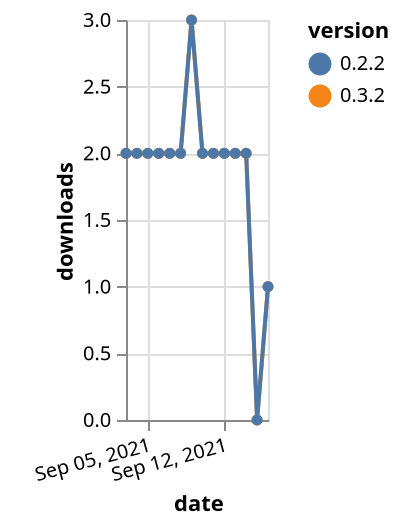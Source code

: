 {"$schema": "https://vega.github.io/schema/vega-lite/v5.json", "description": "A simple bar chart with embedded data.", "data": {"values": [{"date": "2021-09-03", "total": 2516, "delta": 2, "version": "0.3.2"}, {"date": "2021-09-04", "total": 2518, "delta": 2, "version": "0.3.2"}, {"date": "2021-09-05", "total": 2520, "delta": 2, "version": "0.3.2"}, {"date": "2021-09-06", "total": 2522, "delta": 2, "version": "0.3.2"}, {"date": "2021-09-07", "total": 2524, "delta": 2, "version": "0.3.2"}, {"date": "2021-09-08", "total": 2526, "delta": 2, "version": "0.3.2"}, {"date": "2021-09-09", "total": 2529, "delta": 3, "version": "0.3.2"}, {"date": "2021-09-10", "total": 2531, "delta": 2, "version": "0.3.2"}, {"date": "2021-09-11", "total": 2533, "delta": 2, "version": "0.3.2"}, {"date": "2021-09-12", "total": 2535, "delta": 2, "version": "0.3.2"}, {"date": "2021-09-13", "total": 2537, "delta": 2, "version": "0.3.2"}, {"date": "2021-09-14", "total": 2539, "delta": 2, "version": "0.3.2"}, {"date": "2021-09-15", "total": 2539, "delta": 0, "version": "0.3.2"}, {"date": "2021-09-16", "total": 2540, "delta": 1, "version": "0.3.2"}, {"date": "2021-09-03", "total": 2667, "delta": 2, "version": "0.2.2"}, {"date": "2021-09-04", "total": 2669, "delta": 2, "version": "0.2.2"}, {"date": "2021-09-05", "total": 2671, "delta": 2, "version": "0.2.2"}, {"date": "2021-09-06", "total": 2673, "delta": 2, "version": "0.2.2"}, {"date": "2021-09-07", "total": 2675, "delta": 2, "version": "0.2.2"}, {"date": "2021-09-08", "total": 2677, "delta": 2, "version": "0.2.2"}, {"date": "2021-09-09", "total": 2680, "delta": 3, "version": "0.2.2"}, {"date": "2021-09-10", "total": 2682, "delta": 2, "version": "0.2.2"}, {"date": "2021-09-11", "total": 2684, "delta": 2, "version": "0.2.2"}, {"date": "2021-09-12", "total": 2686, "delta": 2, "version": "0.2.2"}, {"date": "2021-09-13", "total": 2688, "delta": 2, "version": "0.2.2"}, {"date": "2021-09-14", "total": 2690, "delta": 2, "version": "0.2.2"}, {"date": "2021-09-15", "total": 2690, "delta": 0, "version": "0.2.2"}, {"date": "2021-09-16", "total": 2691, "delta": 1, "version": "0.2.2"}]}, "width": "container", "mark": {"type": "line", "point": {"filled": true}}, "encoding": {"x": {"field": "date", "type": "temporal", "timeUnit": "yearmonthdate", "title": "date", "axis": {"labelAngle": -15}}, "y": {"field": "delta", "type": "quantitative", "title": "downloads"}, "color": {"field": "version", "type": "nominal"}, "tooltip": {"field": "delta"}}}